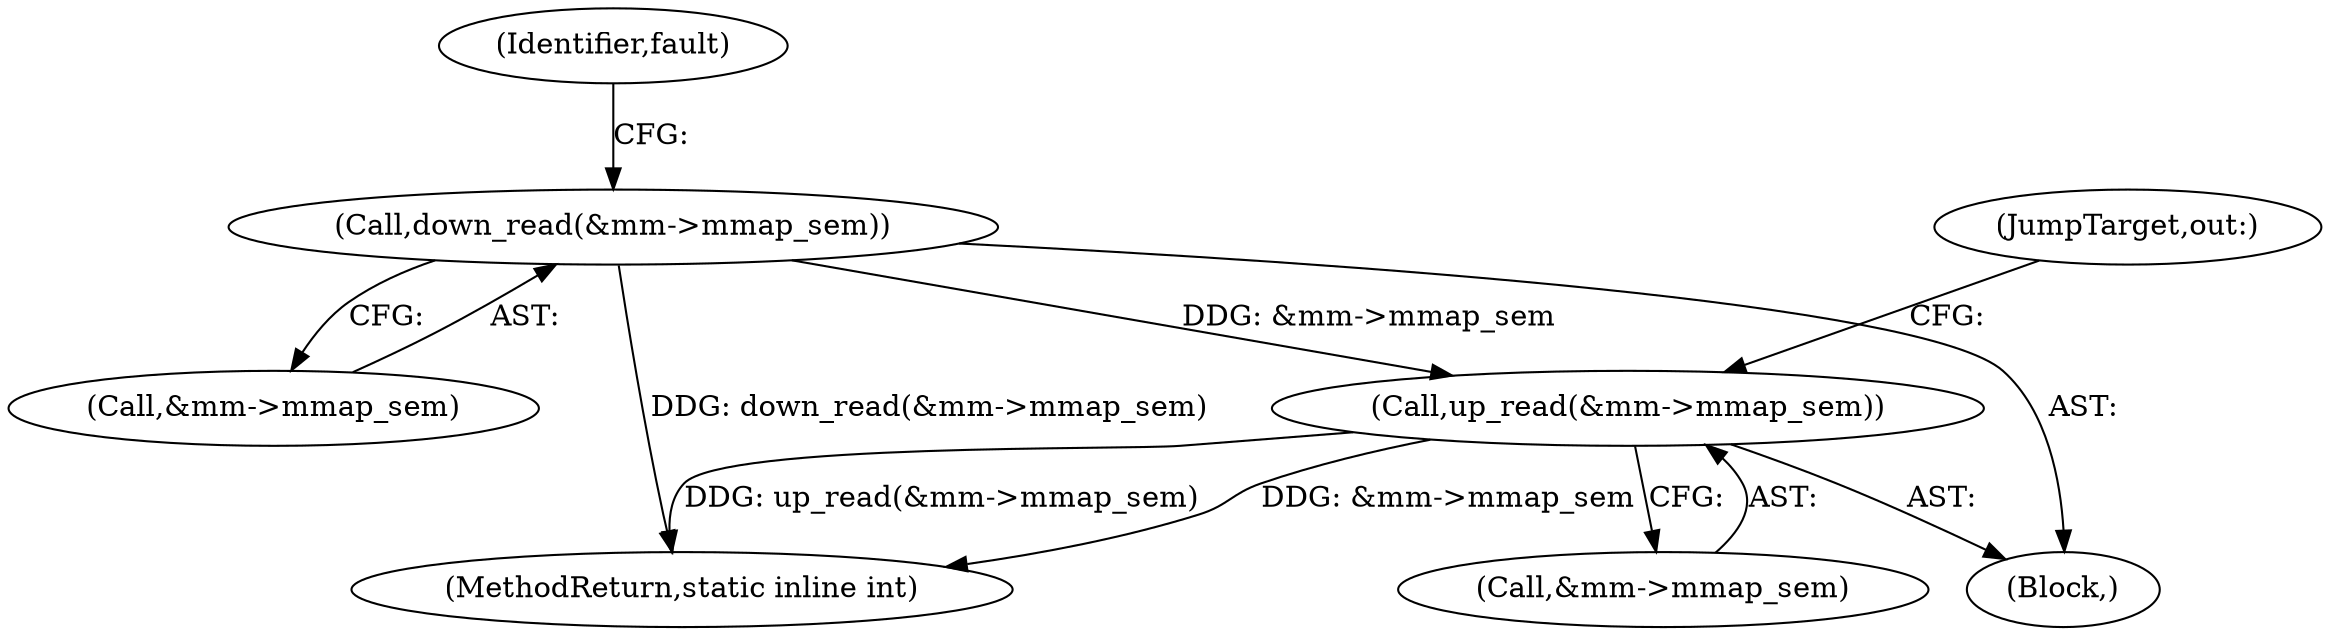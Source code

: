 digraph "0_linux_a8b0ca17b80e92faab46ee7179ba9e99ccb61233_21@API" {
"1000286" [label="(Call,up_read(&mm->mmap_sem))"];
"1000171" [label="(Call,down_read(&mm->mmap_sem))"];
"1000177" [label="(Identifier,fault)"];
"1000294" [label="(MethodReturn,static inline int)"];
"1000171" [label="(Call,down_read(&mm->mmap_sem))"];
"1000286" [label="(Call,up_read(&mm->mmap_sem))"];
"1000291" [label="(JumpTarget,out:)"];
"1000172" [label="(Call,&mm->mmap_sem)"];
"1000287" [label="(Call,&mm->mmap_sem)"];
"1000110" [label="(Block,)"];
"1000286" -> "1000110"  [label="AST: "];
"1000286" -> "1000287"  [label="CFG: "];
"1000287" -> "1000286"  [label="AST: "];
"1000291" -> "1000286"  [label="CFG: "];
"1000286" -> "1000294"  [label="DDG: up_read(&mm->mmap_sem)"];
"1000286" -> "1000294"  [label="DDG: &mm->mmap_sem"];
"1000171" -> "1000286"  [label="DDG: &mm->mmap_sem"];
"1000171" -> "1000110"  [label="AST: "];
"1000171" -> "1000172"  [label="CFG: "];
"1000172" -> "1000171"  [label="AST: "];
"1000177" -> "1000171"  [label="CFG: "];
"1000171" -> "1000294"  [label="DDG: down_read(&mm->mmap_sem)"];
}
